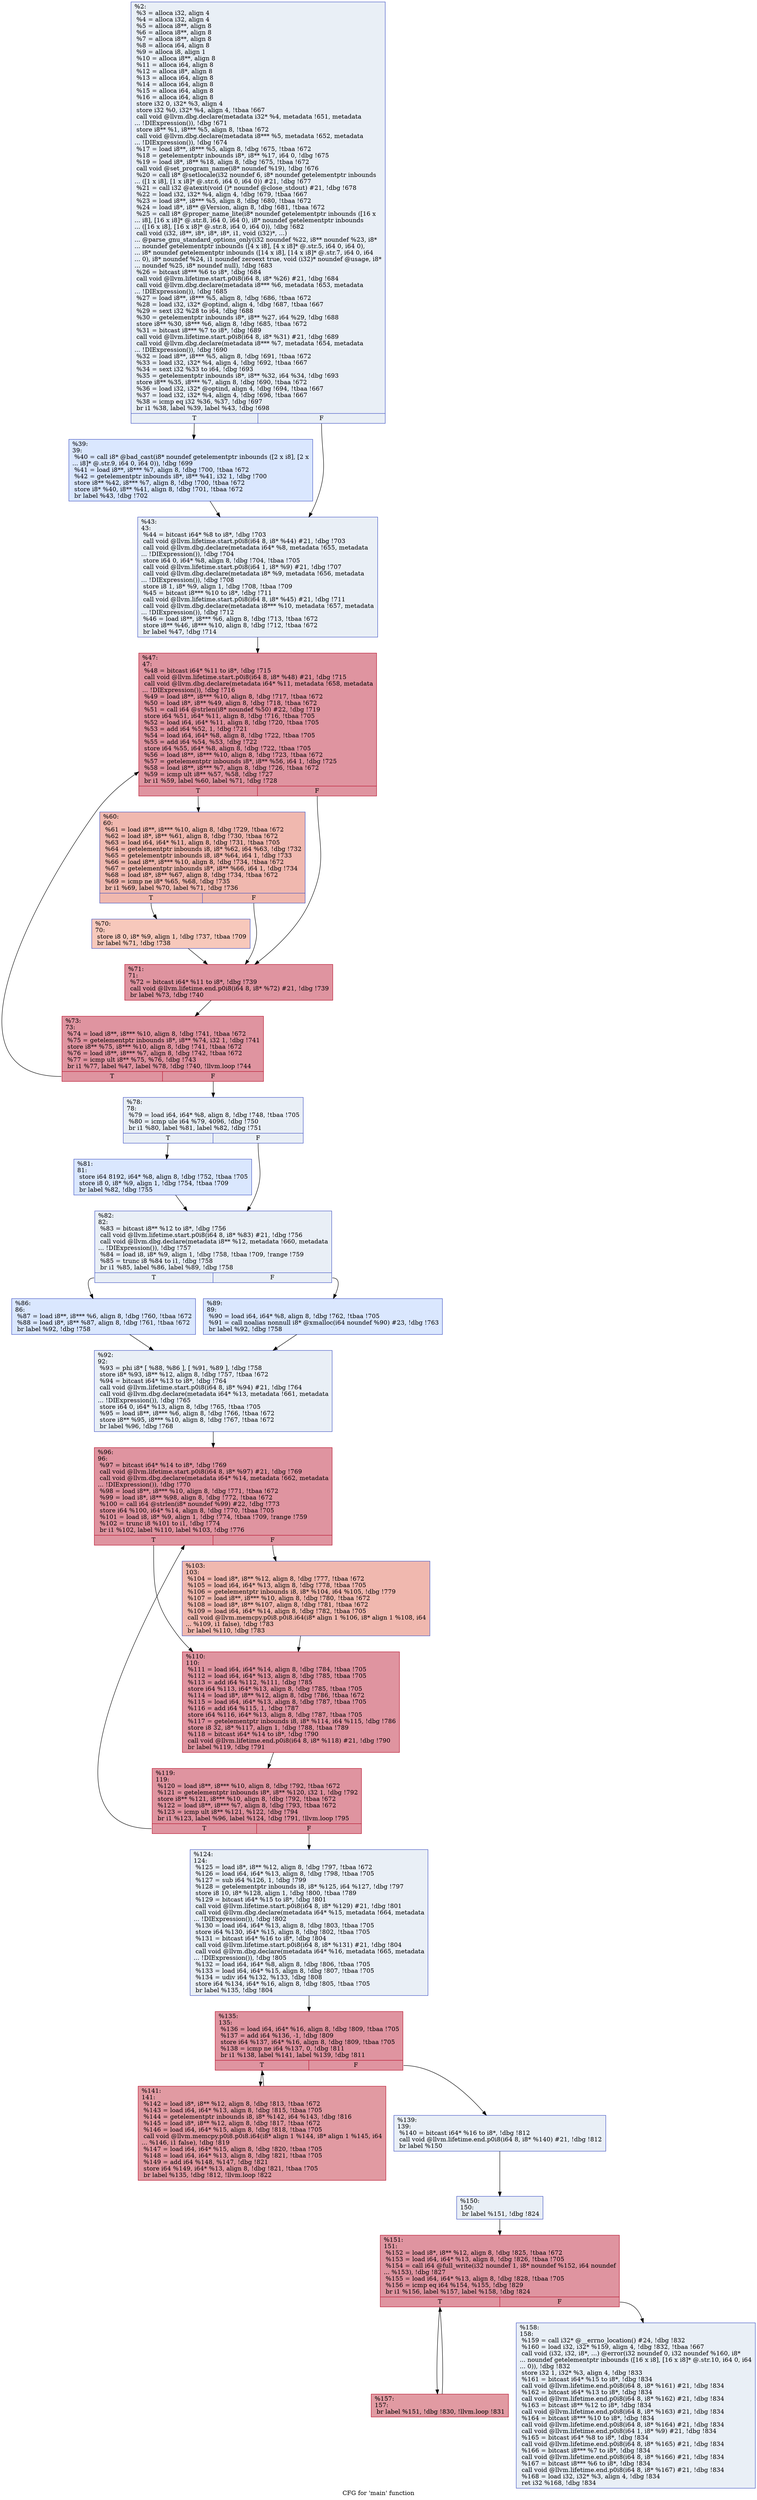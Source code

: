 digraph "CFG for 'main' function" {
	label="CFG for 'main' function";

	Node0x1d582e0 [shape=record,color="#3d50c3ff", style=filled, fillcolor="#cedaeb70",label="{%2:\l  %3 = alloca i32, align 4\l  %4 = alloca i32, align 4\l  %5 = alloca i8**, align 8\l  %6 = alloca i8**, align 8\l  %7 = alloca i8**, align 8\l  %8 = alloca i64, align 8\l  %9 = alloca i8, align 1\l  %10 = alloca i8**, align 8\l  %11 = alloca i64, align 8\l  %12 = alloca i8*, align 8\l  %13 = alloca i64, align 8\l  %14 = alloca i64, align 8\l  %15 = alloca i64, align 8\l  %16 = alloca i64, align 8\l  store i32 0, i32* %3, align 4\l  store i32 %0, i32* %4, align 4, !tbaa !667\l  call void @llvm.dbg.declare(metadata i32* %4, metadata !651, metadata\l... !DIExpression()), !dbg !671\l  store i8** %1, i8*** %5, align 8, !tbaa !672\l  call void @llvm.dbg.declare(metadata i8*** %5, metadata !652, metadata\l... !DIExpression()), !dbg !674\l  %17 = load i8**, i8*** %5, align 8, !dbg !675, !tbaa !672\l  %18 = getelementptr inbounds i8*, i8** %17, i64 0, !dbg !675\l  %19 = load i8*, i8** %18, align 8, !dbg !675, !tbaa !672\l  call void @set_program_name(i8* noundef %19), !dbg !676\l  %20 = call i8* @setlocale(i32 noundef 6, i8* noundef getelementptr inbounds\l... ([1 x i8], [1 x i8]* @.str.6, i64 0, i64 0)) #21, !dbg !677\l  %21 = call i32 @atexit(void ()* noundef @close_stdout) #21, !dbg !678\l  %22 = load i32, i32* %4, align 4, !dbg !679, !tbaa !667\l  %23 = load i8**, i8*** %5, align 8, !dbg !680, !tbaa !672\l  %24 = load i8*, i8** @Version, align 8, !dbg !681, !tbaa !672\l  %25 = call i8* @proper_name_lite(i8* noundef getelementptr inbounds ([16 x\l... i8], [16 x i8]* @.str.8, i64 0, i64 0), i8* noundef getelementptr inbounds\l... ([16 x i8], [16 x i8]* @.str.8, i64 0, i64 0)), !dbg !682\l  call void (i32, i8**, i8*, i8*, i8*, i1, void (i32)*, ...)\l... @parse_gnu_standard_options_only(i32 noundef %22, i8** noundef %23, i8*\l... noundef getelementptr inbounds ([4 x i8], [4 x i8]* @.str.5, i64 0, i64 0),\l... i8* noundef getelementptr inbounds ([14 x i8], [14 x i8]* @.str.7, i64 0, i64\l... 0), i8* noundef %24, i1 noundef zeroext true, void (i32)* noundef @usage, i8*\l... noundef %25, i8* noundef null), !dbg !683\l  %26 = bitcast i8*** %6 to i8*, !dbg !684\l  call void @llvm.lifetime.start.p0i8(i64 8, i8* %26) #21, !dbg !684\l  call void @llvm.dbg.declare(metadata i8*** %6, metadata !653, metadata\l... !DIExpression()), !dbg !685\l  %27 = load i8**, i8*** %5, align 8, !dbg !686, !tbaa !672\l  %28 = load i32, i32* @optind, align 4, !dbg !687, !tbaa !667\l  %29 = sext i32 %28 to i64, !dbg !688\l  %30 = getelementptr inbounds i8*, i8** %27, i64 %29, !dbg !688\l  store i8** %30, i8*** %6, align 8, !dbg !685, !tbaa !672\l  %31 = bitcast i8*** %7 to i8*, !dbg !689\l  call void @llvm.lifetime.start.p0i8(i64 8, i8* %31) #21, !dbg !689\l  call void @llvm.dbg.declare(metadata i8*** %7, metadata !654, metadata\l... !DIExpression()), !dbg !690\l  %32 = load i8**, i8*** %5, align 8, !dbg !691, !tbaa !672\l  %33 = load i32, i32* %4, align 4, !dbg !692, !tbaa !667\l  %34 = sext i32 %33 to i64, !dbg !693\l  %35 = getelementptr inbounds i8*, i8** %32, i64 %34, !dbg !693\l  store i8** %35, i8*** %7, align 8, !dbg !690, !tbaa !672\l  %36 = load i32, i32* @optind, align 4, !dbg !694, !tbaa !667\l  %37 = load i32, i32* %4, align 4, !dbg !696, !tbaa !667\l  %38 = icmp eq i32 %36, %37, !dbg !697\l  br i1 %38, label %39, label %43, !dbg !698\l|{<s0>T|<s1>F}}"];
	Node0x1d582e0:s0 -> Node0x1d99250;
	Node0x1d582e0:s1 -> Node0x1d992a0;
	Node0x1d99250 [shape=record,color="#3d50c3ff", style=filled, fillcolor="#abc8fd70",label="{%39:\l39:                                               \l  %40 = call i8* @bad_cast(i8* noundef getelementptr inbounds ([2 x i8], [2 x\l... i8]* @.str.9, i64 0, i64 0)), !dbg !699\l  %41 = load i8**, i8*** %7, align 8, !dbg !700, !tbaa !672\l  %42 = getelementptr inbounds i8*, i8** %41, i32 1, !dbg !700\l  store i8** %42, i8*** %7, align 8, !dbg !700, !tbaa !672\l  store i8* %40, i8** %41, align 8, !dbg !701, !tbaa !672\l  br label %43, !dbg !702\l}"];
	Node0x1d99250 -> Node0x1d992a0;
	Node0x1d992a0 [shape=record,color="#3d50c3ff", style=filled, fillcolor="#cedaeb70",label="{%43:\l43:                                               \l  %44 = bitcast i64* %8 to i8*, !dbg !703\l  call void @llvm.lifetime.start.p0i8(i64 8, i8* %44) #21, !dbg !703\l  call void @llvm.dbg.declare(metadata i64* %8, metadata !655, metadata\l... !DIExpression()), !dbg !704\l  store i64 0, i64* %8, align 8, !dbg !704, !tbaa !705\l  call void @llvm.lifetime.start.p0i8(i64 1, i8* %9) #21, !dbg !707\l  call void @llvm.dbg.declare(metadata i8* %9, metadata !656, metadata\l... !DIExpression()), !dbg !708\l  store i8 1, i8* %9, align 1, !dbg !708, !tbaa !709\l  %45 = bitcast i8*** %10 to i8*, !dbg !711\l  call void @llvm.lifetime.start.p0i8(i64 8, i8* %45) #21, !dbg !711\l  call void @llvm.dbg.declare(metadata i8*** %10, metadata !657, metadata\l... !DIExpression()), !dbg !712\l  %46 = load i8**, i8*** %6, align 8, !dbg !713, !tbaa !672\l  store i8** %46, i8*** %10, align 8, !dbg !712, !tbaa !672\l  br label %47, !dbg !714\l}"];
	Node0x1d992a0 -> Node0x1d992f0;
	Node0x1d992f0 [shape=record,color="#b70d28ff", style=filled, fillcolor="#b70d2870",label="{%47:\l47:                                               \l  %48 = bitcast i64* %11 to i8*, !dbg !715\l  call void @llvm.lifetime.start.p0i8(i64 8, i8* %48) #21, !dbg !715\l  call void @llvm.dbg.declare(metadata i64* %11, metadata !658, metadata\l... !DIExpression()), !dbg !716\l  %49 = load i8**, i8*** %10, align 8, !dbg !717, !tbaa !672\l  %50 = load i8*, i8** %49, align 8, !dbg !718, !tbaa !672\l  %51 = call i64 @strlen(i8* noundef %50) #22, !dbg !719\l  store i64 %51, i64* %11, align 8, !dbg !716, !tbaa !705\l  %52 = load i64, i64* %11, align 8, !dbg !720, !tbaa !705\l  %53 = add i64 %52, 1, !dbg !721\l  %54 = load i64, i64* %8, align 8, !dbg !722, !tbaa !705\l  %55 = add i64 %54, %53, !dbg !722\l  store i64 %55, i64* %8, align 8, !dbg !722, !tbaa !705\l  %56 = load i8**, i8*** %10, align 8, !dbg !723, !tbaa !672\l  %57 = getelementptr inbounds i8*, i8** %56, i64 1, !dbg !725\l  %58 = load i8**, i8*** %7, align 8, !dbg !726, !tbaa !672\l  %59 = icmp ult i8** %57, %58, !dbg !727\l  br i1 %59, label %60, label %71, !dbg !728\l|{<s0>T|<s1>F}}"];
	Node0x1d992f0:s0 -> Node0x1d99340;
	Node0x1d992f0:s1 -> Node0x1d993e0;
	Node0x1d99340 [shape=record,color="#3d50c3ff", style=filled, fillcolor="#dc5d4a70",label="{%60:\l60:                                               \l  %61 = load i8**, i8*** %10, align 8, !dbg !729, !tbaa !672\l  %62 = load i8*, i8** %61, align 8, !dbg !730, !tbaa !672\l  %63 = load i64, i64* %11, align 8, !dbg !731, !tbaa !705\l  %64 = getelementptr inbounds i8, i8* %62, i64 %63, !dbg !732\l  %65 = getelementptr inbounds i8, i8* %64, i64 1, !dbg !733\l  %66 = load i8**, i8*** %10, align 8, !dbg !734, !tbaa !672\l  %67 = getelementptr inbounds i8*, i8** %66, i64 1, !dbg !734\l  %68 = load i8*, i8** %67, align 8, !dbg !734, !tbaa !672\l  %69 = icmp ne i8* %65, %68, !dbg !735\l  br i1 %69, label %70, label %71, !dbg !736\l|{<s0>T|<s1>F}}"];
	Node0x1d99340:s0 -> Node0x1d99390;
	Node0x1d99340:s1 -> Node0x1d993e0;
	Node0x1d99390 [shape=record,color="#3d50c3ff", style=filled, fillcolor="#ed836670",label="{%70:\l70:                                               \l  store i8 0, i8* %9, align 1, !dbg !737, !tbaa !709\l  br label %71, !dbg !738\l}"];
	Node0x1d99390 -> Node0x1d993e0;
	Node0x1d993e0 [shape=record,color="#b70d28ff", style=filled, fillcolor="#b70d2870",label="{%71:\l71:                                               \l  %72 = bitcast i64* %11 to i8*, !dbg !739\l  call void @llvm.lifetime.end.p0i8(i64 8, i8* %72) #21, !dbg !739\l  br label %73, !dbg !740\l}"];
	Node0x1d993e0 -> Node0x1d99430;
	Node0x1d99430 [shape=record,color="#b70d28ff", style=filled, fillcolor="#b70d2870",label="{%73:\l73:                                               \l  %74 = load i8**, i8*** %10, align 8, !dbg !741, !tbaa !672\l  %75 = getelementptr inbounds i8*, i8** %74, i32 1, !dbg !741\l  store i8** %75, i8*** %10, align 8, !dbg !741, !tbaa !672\l  %76 = load i8**, i8*** %7, align 8, !dbg !742, !tbaa !672\l  %77 = icmp ult i8** %75, %76, !dbg !743\l  br i1 %77, label %47, label %78, !dbg !740, !llvm.loop !744\l|{<s0>T|<s1>F}}"];
	Node0x1d99430:s0 -> Node0x1d992f0;
	Node0x1d99430:s1 -> Node0x1d99480;
	Node0x1d99480 [shape=record,color="#3d50c3ff", style=filled, fillcolor="#cedaeb70",label="{%78:\l78:                                               \l  %79 = load i64, i64* %8, align 8, !dbg !748, !tbaa !705\l  %80 = icmp ule i64 %79, 4096, !dbg !750\l  br i1 %80, label %81, label %82, !dbg !751\l|{<s0>T|<s1>F}}"];
	Node0x1d99480:s0 -> Node0x1d994d0;
	Node0x1d99480:s1 -> Node0x1d99520;
	Node0x1d994d0 [shape=record,color="#3d50c3ff", style=filled, fillcolor="#abc8fd70",label="{%81:\l81:                                               \l  store i64 8192, i64* %8, align 8, !dbg !752, !tbaa !705\l  store i8 0, i8* %9, align 1, !dbg !754, !tbaa !709\l  br label %82, !dbg !755\l}"];
	Node0x1d994d0 -> Node0x1d99520;
	Node0x1d99520 [shape=record,color="#3d50c3ff", style=filled, fillcolor="#cedaeb70",label="{%82:\l82:                                               \l  %83 = bitcast i8** %12 to i8*, !dbg !756\l  call void @llvm.lifetime.start.p0i8(i64 8, i8* %83) #21, !dbg !756\l  call void @llvm.dbg.declare(metadata i8** %12, metadata !660, metadata\l... !DIExpression()), !dbg !757\l  %84 = load i8, i8* %9, align 1, !dbg !758, !tbaa !709, !range !759\l  %85 = trunc i8 %84 to i1, !dbg !758\l  br i1 %85, label %86, label %89, !dbg !758\l|{<s0>T|<s1>F}}"];
	Node0x1d99520:s0 -> Node0x1d99570;
	Node0x1d99520:s1 -> Node0x1d995c0;
	Node0x1d99570 [shape=record,color="#3d50c3ff", style=filled, fillcolor="#abc8fd70",label="{%86:\l86:                                               \l  %87 = load i8**, i8*** %6, align 8, !dbg !760, !tbaa !672\l  %88 = load i8*, i8** %87, align 8, !dbg !761, !tbaa !672\l  br label %92, !dbg !758\l}"];
	Node0x1d99570 -> Node0x1d99610;
	Node0x1d995c0 [shape=record,color="#3d50c3ff", style=filled, fillcolor="#abc8fd70",label="{%89:\l89:                                               \l  %90 = load i64, i64* %8, align 8, !dbg !762, !tbaa !705\l  %91 = call noalias nonnull i8* @xmalloc(i64 noundef %90) #23, !dbg !763\l  br label %92, !dbg !758\l}"];
	Node0x1d995c0 -> Node0x1d99610;
	Node0x1d99610 [shape=record,color="#3d50c3ff", style=filled, fillcolor="#cedaeb70",label="{%92:\l92:                                               \l  %93 = phi i8* [ %88, %86 ], [ %91, %89 ], !dbg !758\l  store i8* %93, i8** %12, align 8, !dbg !757, !tbaa !672\l  %94 = bitcast i64* %13 to i8*, !dbg !764\l  call void @llvm.lifetime.start.p0i8(i64 8, i8* %94) #21, !dbg !764\l  call void @llvm.dbg.declare(metadata i64* %13, metadata !661, metadata\l... !DIExpression()), !dbg !765\l  store i64 0, i64* %13, align 8, !dbg !765, !tbaa !705\l  %95 = load i8**, i8*** %6, align 8, !dbg !766, !tbaa !672\l  store i8** %95, i8*** %10, align 8, !dbg !767, !tbaa !672\l  br label %96, !dbg !768\l}"];
	Node0x1d99610 -> Node0x1d99660;
	Node0x1d99660 [shape=record,color="#b70d28ff", style=filled, fillcolor="#b70d2870",label="{%96:\l96:                                               \l  %97 = bitcast i64* %14 to i8*, !dbg !769\l  call void @llvm.lifetime.start.p0i8(i64 8, i8* %97) #21, !dbg !769\l  call void @llvm.dbg.declare(metadata i64* %14, metadata !662, metadata\l... !DIExpression()), !dbg !770\l  %98 = load i8**, i8*** %10, align 8, !dbg !771, !tbaa !672\l  %99 = load i8*, i8** %98, align 8, !dbg !772, !tbaa !672\l  %100 = call i64 @strlen(i8* noundef %99) #22, !dbg !773\l  store i64 %100, i64* %14, align 8, !dbg !770, !tbaa !705\l  %101 = load i8, i8* %9, align 1, !dbg !774, !tbaa !709, !range !759\l  %102 = trunc i8 %101 to i1, !dbg !774\l  br i1 %102, label %110, label %103, !dbg !776\l|{<s0>T|<s1>F}}"];
	Node0x1d99660:s0 -> Node0x1d99700;
	Node0x1d99660:s1 -> Node0x1d996b0;
	Node0x1d996b0 [shape=record,color="#3d50c3ff", style=filled, fillcolor="#dc5d4a70",label="{%103:\l103:                                              \l  %104 = load i8*, i8** %12, align 8, !dbg !777, !tbaa !672\l  %105 = load i64, i64* %13, align 8, !dbg !778, !tbaa !705\l  %106 = getelementptr inbounds i8, i8* %104, i64 %105, !dbg !779\l  %107 = load i8**, i8*** %10, align 8, !dbg !780, !tbaa !672\l  %108 = load i8*, i8** %107, align 8, !dbg !781, !tbaa !672\l  %109 = load i64, i64* %14, align 8, !dbg !782, !tbaa !705\l  call void @llvm.memcpy.p0i8.p0i8.i64(i8* align 1 %106, i8* align 1 %108, i64\l... %109, i1 false), !dbg !783\l  br label %110, !dbg !783\l}"];
	Node0x1d996b0 -> Node0x1d99700;
	Node0x1d99700 [shape=record,color="#b70d28ff", style=filled, fillcolor="#b70d2870",label="{%110:\l110:                                              \l  %111 = load i64, i64* %14, align 8, !dbg !784, !tbaa !705\l  %112 = load i64, i64* %13, align 8, !dbg !785, !tbaa !705\l  %113 = add i64 %112, %111, !dbg !785\l  store i64 %113, i64* %13, align 8, !dbg !785, !tbaa !705\l  %114 = load i8*, i8** %12, align 8, !dbg !786, !tbaa !672\l  %115 = load i64, i64* %13, align 8, !dbg !787, !tbaa !705\l  %116 = add i64 %115, 1, !dbg !787\l  store i64 %116, i64* %13, align 8, !dbg !787, !tbaa !705\l  %117 = getelementptr inbounds i8, i8* %114, i64 %115, !dbg !786\l  store i8 32, i8* %117, align 1, !dbg !788, !tbaa !789\l  %118 = bitcast i64* %14 to i8*, !dbg !790\l  call void @llvm.lifetime.end.p0i8(i64 8, i8* %118) #21, !dbg !790\l  br label %119, !dbg !791\l}"];
	Node0x1d99700 -> Node0x1d99750;
	Node0x1d99750 [shape=record,color="#b70d28ff", style=filled, fillcolor="#b70d2870",label="{%119:\l119:                                              \l  %120 = load i8**, i8*** %10, align 8, !dbg !792, !tbaa !672\l  %121 = getelementptr inbounds i8*, i8** %120, i32 1, !dbg !792\l  store i8** %121, i8*** %10, align 8, !dbg !792, !tbaa !672\l  %122 = load i8**, i8*** %7, align 8, !dbg !793, !tbaa !672\l  %123 = icmp ult i8** %121, %122, !dbg !794\l  br i1 %123, label %96, label %124, !dbg !791, !llvm.loop !795\l|{<s0>T|<s1>F}}"];
	Node0x1d99750:s0 -> Node0x1d99660;
	Node0x1d99750:s1 -> Node0x1d997a0;
	Node0x1d997a0 [shape=record,color="#3d50c3ff", style=filled, fillcolor="#cedaeb70",label="{%124:\l124:                                              \l  %125 = load i8*, i8** %12, align 8, !dbg !797, !tbaa !672\l  %126 = load i64, i64* %13, align 8, !dbg !798, !tbaa !705\l  %127 = sub i64 %126, 1, !dbg !799\l  %128 = getelementptr inbounds i8, i8* %125, i64 %127, !dbg !797\l  store i8 10, i8* %128, align 1, !dbg !800, !tbaa !789\l  %129 = bitcast i64* %15 to i8*, !dbg !801\l  call void @llvm.lifetime.start.p0i8(i64 8, i8* %129) #21, !dbg !801\l  call void @llvm.dbg.declare(metadata i64* %15, metadata !664, metadata\l... !DIExpression()), !dbg !802\l  %130 = load i64, i64* %13, align 8, !dbg !803, !tbaa !705\l  store i64 %130, i64* %15, align 8, !dbg !802, !tbaa !705\l  %131 = bitcast i64* %16 to i8*, !dbg !804\l  call void @llvm.lifetime.start.p0i8(i64 8, i8* %131) #21, !dbg !804\l  call void @llvm.dbg.declare(metadata i64* %16, metadata !665, metadata\l... !DIExpression()), !dbg !805\l  %132 = load i64, i64* %8, align 8, !dbg !806, !tbaa !705\l  %133 = load i64, i64* %15, align 8, !dbg !807, !tbaa !705\l  %134 = udiv i64 %132, %133, !dbg !808\l  store i64 %134, i64* %16, align 8, !dbg !805, !tbaa !705\l  br label %135, !dbg !804\l}"];
	Node0x1d997a0 -> Node0x1d997f0;
	Node0x1d997f0 [shape=record,color="#b70d28ff", style=filled, fillcolor="#b70d2870",label="{%135:\l135:                                              \l  %136 = load i64, i64* %16, align 8, !dbg !809, !tbaa !705\l  %137 = add i64 %136, -1, !dbg !809\l  store i64 %137, i64* %16, align 8, !dbg !809, !tbaa !705\l  %138 = icmp ne i64 %137, 0, !dbg !811\l  br i1 %138, label %141, label %139, !dbg !811\l|{<s0>T|<s1>F}}"];
	Node0x1d997f0:s0 -> Node0x1d99890;
	Node0x1d997f0:s1 -> Node0x1d99840;
	Node0x1d99840 [shape=record,color="#3d50c3ff", style=filled, fillcolor="#cedaeb70",label="{%139:\l139:                                              \l  %140 = bitcast i64* %16 to i8*, !dbg !812\l  call void @llvm.lifetime.end.p0i8(i64 8, i8* %140) #21, !dbg !812\l  br label %150\l}"];
	Node0x1d99840 -> Node0x1d998e0;
	Node0x1d99890 [shape=record,color="#b70d28ff", style=filled, fillcolor="#bb1b2c70",label="{%141:\l141:                                              \l  %142 = load i8*, i8** %12, align 8, !dbg !813, !tbaa !672\l  %143 = load i64, i64* %13, align 8, !dbg !815, !tbaa !705\l  %144 = getelementptr inbounds i8, i8* %142, i64 %143, !dbg !816\l  %145 = load i8*, i8** %12, align 8, !dbg !817, !tbaa !672\l  %146 = load i64, i64* %15, align 8, !dbg !818, !tbaa !705\l  call void @llvm.memcpy.p0i8.p0i8.i64(i8* align 1 %144, i8* align 1 %145, i64\l... %146, i1 false), !dbg !819\l  %147 = load i64, i64* %15, align 8, !dbg !820, !tbaa !705\l  %148 = load i64, i64* %13, align 8, !dbg !821, !tbaa !705\l  %149 = add i64 %148, %147, !dbg !821\l  store i64 %149, i64* %13, align 8, !dbg !821, !tbaa !705\l  br label %135, !dbg !812, !llvm.loop !822\l}"];
	Node0x1d99890 -> Node0x1d997f0;
	Node0x1d998e0 [shape=record,color="#3d50c3ff", style=filled, fillcolor="#cedaeb70",label="{%150:\l150:                                              \l  br label %151, !dbg !824\l}"];
	Node0x1d998e0 -> Node0x1d99930;
	Node0x1d99930 [shape=record,color="#b70d28ff", style=filled, fillcolor="#b70d2870",label="{%151:\l151:                                              \l  %152 = load i8*, i8** %12, align 8, !dbg !825, !tbaa !672\l  %153 = load i64, i64* %13, align 8, !dbg !826, !tbaa !705\l  %154 = call i64 @full_write(i32 noundef 1, i8* noundef %152, i64 noundef\l... %153), !dbg !827\l  %155 = load i64, i64* %13, align 8, !dbg !828, !tbaa !705\l  %156 = icmp eq i64 %154, %155, !dbg !829\l  br i1 %156, label %157, label %158, !dbg !824\l|{<s0>T|<s1>F}}"];
	Node0x1d99930:s0 -> Node0x1d99980;
	Node0x1d99930:s1 -> Node0x1d999d0;
	Node0x1d99980 [shape=record,color="#b70d28ff", style=filled, fillcolor="#bb1b2c70",label="{%157:\l157:                                              \l  br label %151, !dbg !830, !llvm.loop !831\l}"];
	Node0x1d99980 -> Node0x1d99930;
	Node0x1d999d0 [shape=record,color="#3d50c3ff", style=filled, fillcolor="#cedaeb70",label="{%158:\l158:                                              \l  %159 = call i32* @__errno_location() #24, !dbg !832\l  %160 = load i32, i32* %159, align 4, !dbg !832, !tbaa !667\l  call void (i32, i32, i8*, ...) @error(i32 noundef 0, i32 noundef %160, i8*\l... noundef getelementptr inbounds ([16 x i8], [16 x i8]* @.str.10, i64 0, i64\l... 0)), !dbg !832\l  store i32 1, i32* %3, align 4, !dbg !833\l  %161 = bitcast i64* %15 to i8*, !dbg !834\l  call void @llvm.lifetime.end.p0i8(i64 8, i8* %161) #21, !dbg !834\l  %162 = bitcast i64* %13 to i8*, !dbg !834\l  call void @llvm.lifetime.end.p0i8(i64 8, i8* %162) #21, !dbg !834\l  %163 = bitcast i8** %12 to i8*, !dbg !834\l  call void @llvm.lifetime.end.p0i8(i64 8, i8* %163) #21, !dbg !834\l  %164 = bitcast i8*** %10 to i8*, !dbg !834\l  call void @llvm.lifetime.end.p0i8(i64 8, i8* %164) #21, !dbg !834\l  call void @llvm.lifetime.end.p0i8(i64 1, i8* %9) #21, !dbg !834\l  %165 = bitcast i64* %8 to i8*, !dbg !834\l  call void @llvm.lifetime.end.p0i8(i64 8, i8* %165) #21, !dbg !834\l  %166 = bitcast i8*** %7 to i8*, !dbg !834\l  call void @llvm.lifetime.end.p0i8(i64 8, i8* %166) #21, !dbg !834\l  %167 = bitcast i8*** %6 to i8*, !dbg !834\l  call void @llvm.lifetime.end.p0i8(i64 8, i8* %167) #21, !dbg !834\l  %168 = load i32, i32* %3, align 4, !dbg !834\l  ret i32 %168, !dbg !834\l}"];
}
